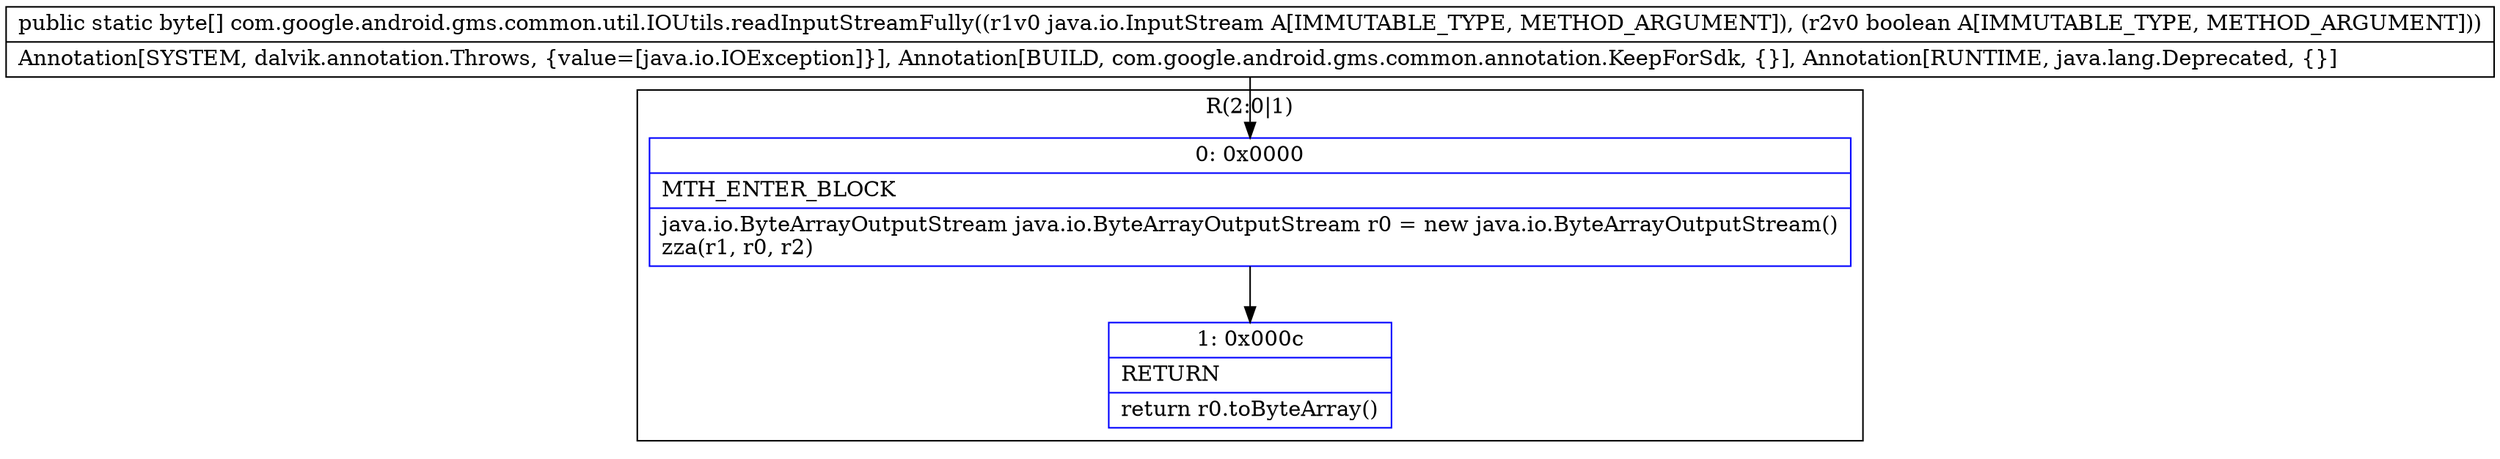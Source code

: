 digraph "CFG forcom.google.android.gms.common.util.IOUtils.readInputStreamFully(Ljava\/io\/InputStream;Z)[B" {
subgraph cluster_Region_153248633 {
label = "R(2:0|1)";
node [shape=record,color=blue];
Node_0 [shape=record,label="{0\:\ 0x0000|MTH_ENTER_BLOCK\l|java.io.ByteArrayOutputStream java.io.ByteArrayOutputStream r0 = new java.io.ByteArrayOutputStream()\lzza(r1, r0, r2)\l}"];
Node_1 [shape=record,label="{1\:\ 0x000c|RETURN\l|return r0.toByteArray()\l}"];
}
MethodNode[shape=record,label="{public static byte[] com.google.android.gms.common.util.IOUtils.readInputStreamFully((r1v0 java.io.InputStream A[IMMUTABLE_TYPE, METHOD_ARGUMENT]), (r2v0 boolean A[IMMUTABLE_TYPE, METHOD_ARGUMENT]))  | Annotation[SYSTEM, dalvik.annotation.Throws, \{value=[java.io.IOException]\}], Annotation[BUILD, com.google.android.gms.common.annotation.KeepForSdk, \{\}], Annotation[RUNTIME, java.lang.Deprecated, \{\}]\l}"];
MethodNode -> Node_0;
Node_0 -> Node_1;
}

